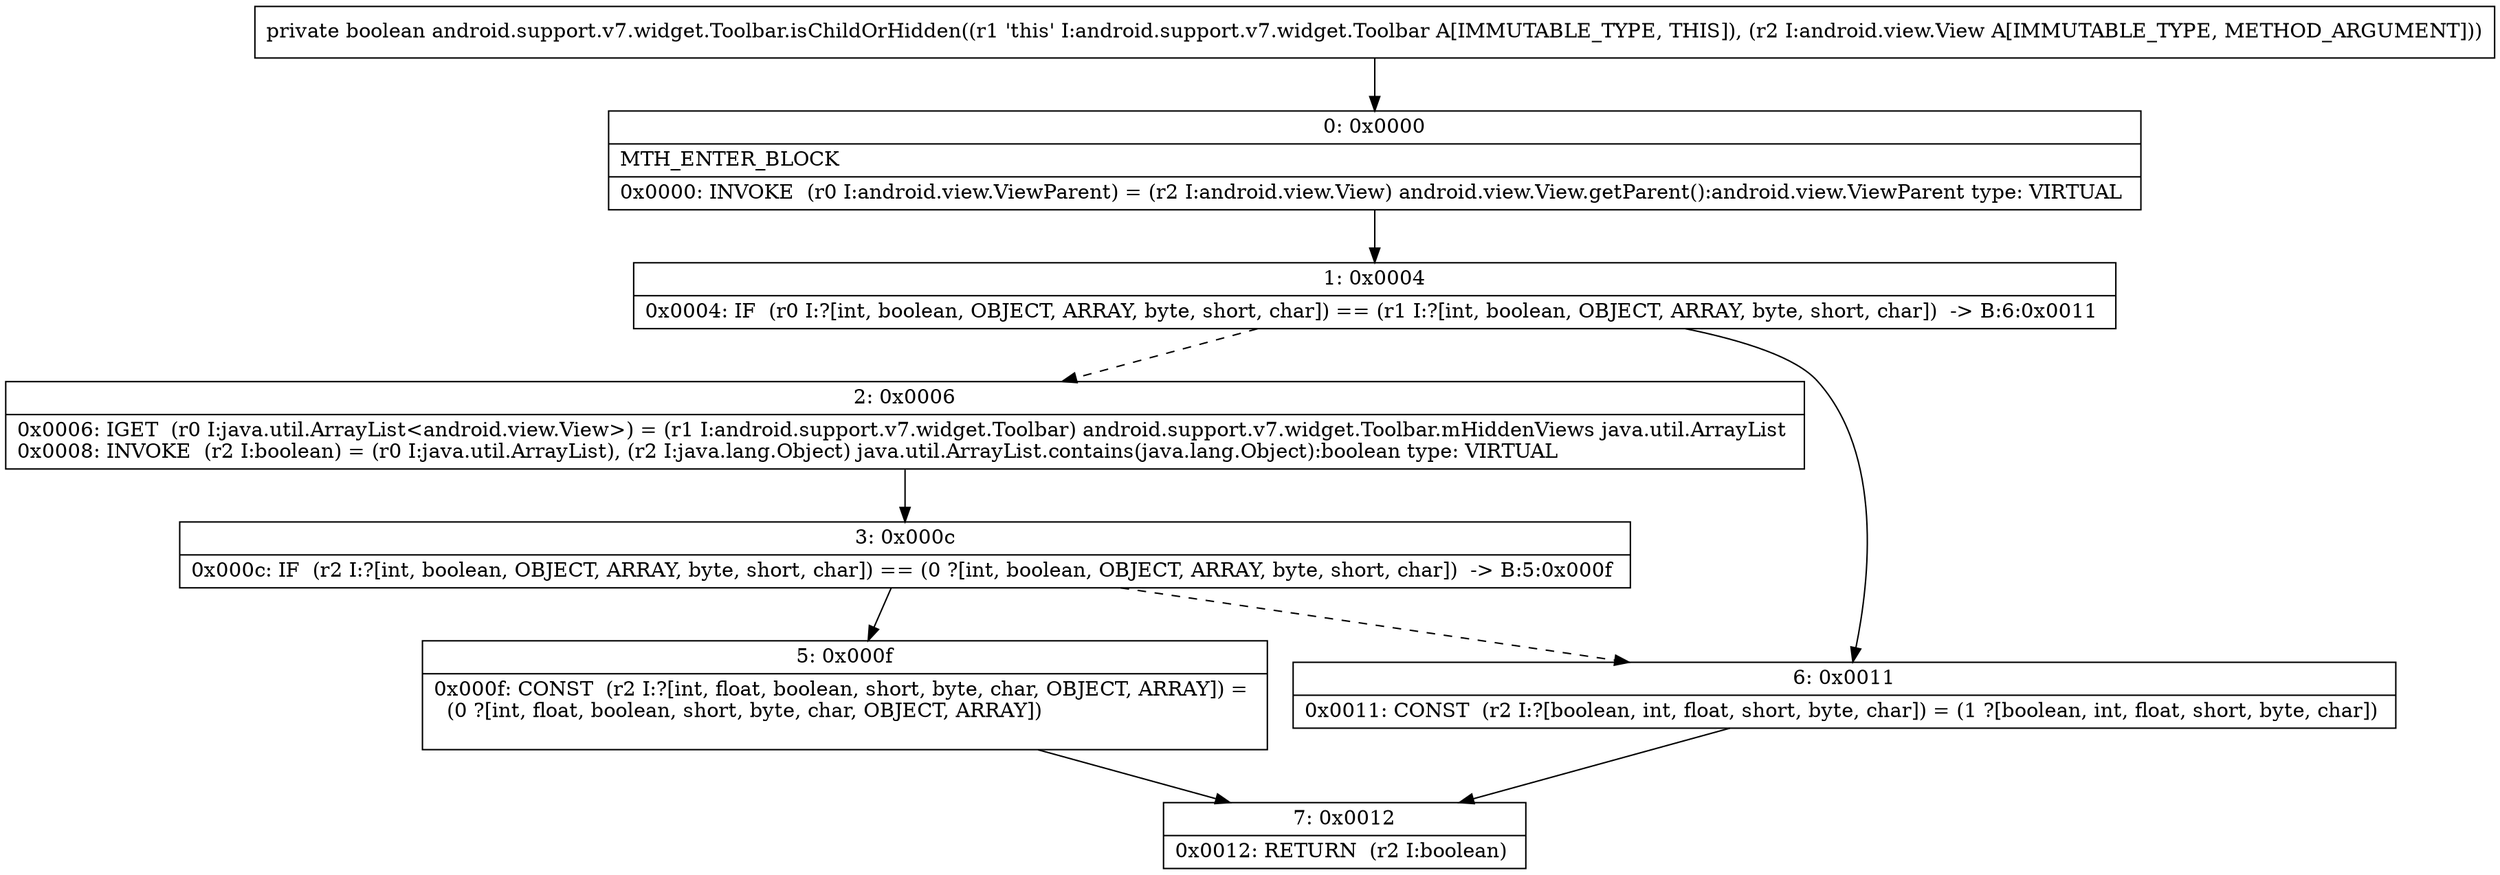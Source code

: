 digraph "CFG forandroid.support.v7.widget.Toolbar.isChildOrHidden(Landroid\/view\/View;)Z" {
Node_0 [shape=record,label="{0\:\ 0x0000|MTH_ENTER_BLOCK\l|0x0000: INVOKE  (r0 I:android.view.ViewParent) = (r2 I:android.view.View) android.view.View.getParent():android.view.ViewParent type: VIRTUAL \l}"];
Node_1 [shape=record,label="{1\:\ 0x0004|0x0004: IF  (r0 I:?[int, boolean, OBJECT, ARRAY, byte, short, char]) == (r1 I:?[int, boolean, OBJECT, ARRAY, byte, short, char])  \-\> B:6:0x0011 \l}"];
Node_2 [shape=record,label="{2\:\ 0x0006|0x0006: IGET  (r0 I:java.util.ArrayList\<android.view.View\>) = (r1 I:android.support.v7.widget.Toolbar) android.support.v7.widget.Toolbar.mHiddenViews java.util.ArrayList \l0x0008: INVOKE  (r2 I:boolean) = (r0 I:java.util.ArrayList), (r2 I:java.lang.Object) java.util.ArrayList.contains(java.lang.Object):boolean type: VIRTUAL \l}"];
Node_3 [shape=record,label="{3\:\ 0x000c|0x000c: IF  (r2 I:?[int, boolean, OBJECT, ARRAY, byte, short, char]) == (0 ?[int, boolean, OBJECT, ARRAY, byte, short, char])  \-\> B:5:0x000f \l}"];
Node_5 [shape=record,label="{5\:\ 0x000f|0x000f: CONST  (r2 I:?[int, float, boolean, short, byte, char, OBJECT, ARRAY]) = \l  (0 ?[int, float, boolean, short, byte, char, OBJECT, ARRAY])\l \l}"];
Node_6 [shape=record,label="{6\:\ 0x0011|0x0011: CONST  (r2 I:?[boolean, int, float, short, byte, char]) = (1 ?[boolean, int, float, short, byte, char]) \l}"];
Node_7 [shape=record,label="{7\:\ 0x0012|0x0012: RETURN  (r2 I:boolean) \l}"];
MethodNode[shape=record,label="{private boolean android.support.v7.widget.Toolbar.isChildOrHidden((r1 'this' I:android.support.v7.widget.Toolbar A[IMMUTABLE_TYPE, THIS]), (r2 I:android.view.View A[IMMUTABLE_TYPE, METHOD_ARGUMENT])) }"];
MethodNode -> Node_0;
Node_0 -> Node_1;
Node_1 -> Node_2[style=dashed];
Node_1 -> Node_6;
Node_2 -> Node_3;
Node_3 -> Node_5;
Node_3 -> Node_6[style=dashed];
Node_5 -> Node_7;
Node_6 -> Node_7;
}

